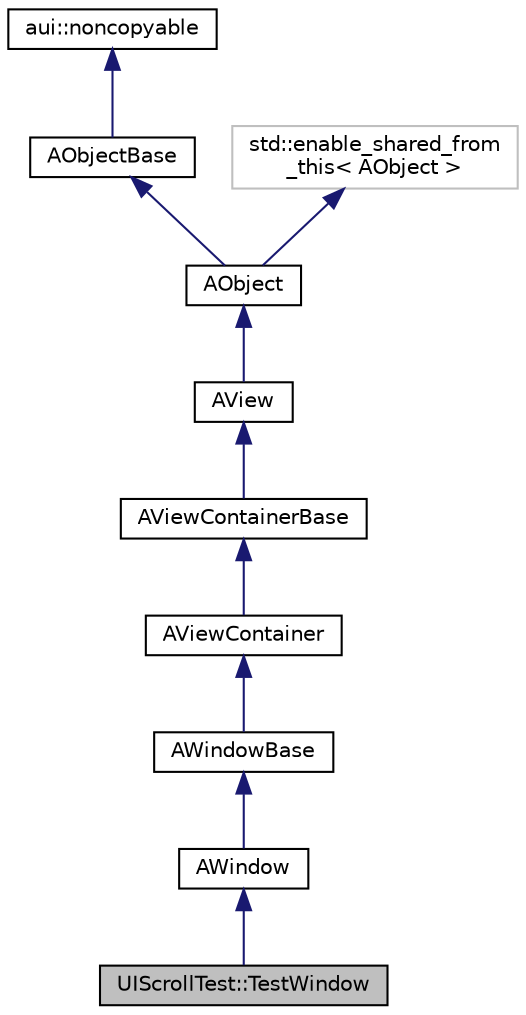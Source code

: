 digraph "UIScrollTest::TestWindow"
{
 // LATEX_PDF_SIZE
  edge [fontname="Helvetica",fontsize="10",labelfontname="Helvetica",labelfontsize="10"];
  node [fontname="Helvetica",fontsize="10",shape=record];
  Node1 [label="UIScrollTest::TestWindow",height=0.2,width=0.4,color="black", fillcolor="grey75", style="filled", fontcolor="black",tooltip=" "];
  Node2 -> Node1 [dir="back",color="midnightblue",fontsize="10",style="solid",fontname="Helvetica"];
  Node2 [label="AWindow",height=0.2,width=0.4,color="black", fillcolor="white", style="filled",URL="$classAWindow.html",tooltip="Represents a window in the underlying windowing system."];
  Node3 -> Node2 [dir="back",color="midnightblue",fontsize="10",style="solid",fontname="Helvetica"];
  Node3 [label="AWindowBase",height=0.2,width=0.4,color="black", fillcolor="white", style="filled",URL="$classAWindowBase.html",tooltip=" "];
  Node4 -> Node3 [dir="back",color="midnightblue",fontsize="10",style="solid",fontname="Helvetica"];
  Node4 [label="AViewContainer",height=0.2,width=0.4,color="black", fillcolor="white", style="filled",URL="$classAViewContainer.html",tooltip="A trivial modifiable view that represents a set of views."];
  Node5 -> Node4 [dir="back",color="midnightblue",fontsize="10",style="solid",fontname="Helvetica"];
  Node5 [label="AViewContainerBase",height=0.2,width=0.4,color="black", fillcolor="white", style="filled",URL="$classAViewContainerBase.html",tooltip="A view that represents a set of views."];
  Node6 -> Node5 [dir="back",color="midnightblue",fontsize="10",style="solid",fontname="Helvetica"];
  Node6 [label="AView",height=0.2,width=0.4,color="black", fillcolor="white", style="filled",URL="$classAView.html",tooltip="Base class of all UI objects."];
  Node7 -> Node6 [dir="back",color="midnightblue",fontsize="10",style="solid",fontname="Helvetica"];
  Node7 [label="AObject",height=0.2,width=0.4,color="black", fillcolor="white", style="filled",URL="$classAObject.html",tooltip="A base object class."];
  Node8 -> Node7 [dir="back",color="midnightblue",fontsize="10",style="solid",fontname="Helvetica"];
  Node8 [label="AObjectBase",height=0.2,width=0.4,color="black", fillcolor="white", style="filled",URL="$classAObjectBase.html",tooltip=" "];
  Node9 -> Node8 [dir="back",color="midnightblue",fontsize="10",style="solid",fontname="Helvetica"];
  Node9 [label="aui::noncopyable",height=0.2,width=0.4,color="black", fillcolor="white", style="filled",URL="$structaui_1_1noncopyable.html",tooltip="Forbids copy of your class."];
  Node10 -> Node7 [dir="back",color="midnightblue",fontsize="10",style="solid",fontname="Helvetica"];
  Node10 [label="std::enable_shared_from\l_this\< AObject \>",height=0.2,width=0.4,color="grey75", fillcolor="white", style="filled",tooltip=" "];
}
